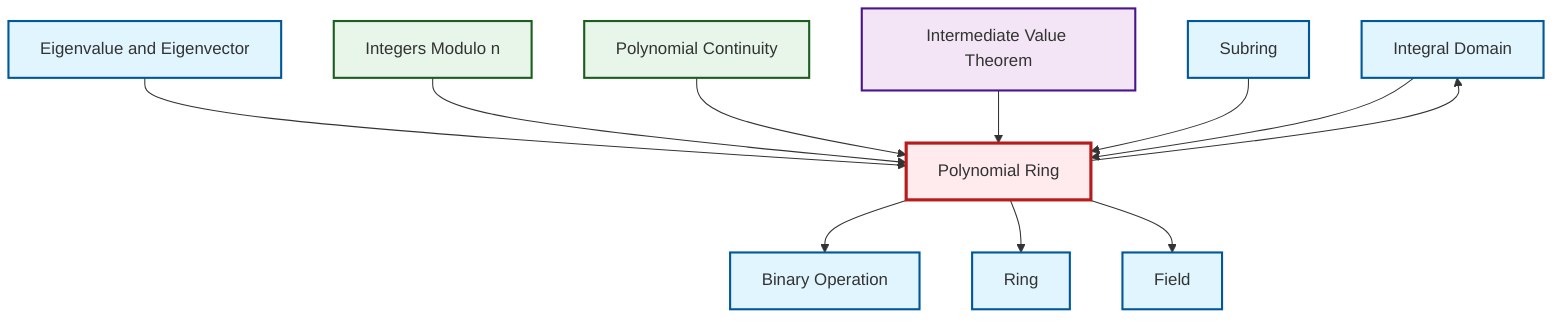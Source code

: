 graph TD
    classDef definition fill:#e1f5fe,stroke:#01579b,stroke-width:2px
    classDef theorem fill:#f3e5f5,stroke:#4a148c,stroke-width:2px
    classDef axiom fill:#fff3e0,stroke:#e65100,stroke-width:2px
    classDef example fill:#e8f5e9,stroke:#1b5e20,stroke-width:2px
    classDef current fill:#ffebee,stroke:#b71c1c,stroke-width:3px
    def-integral-domain["Integral Domain"]:::definition
    thm-intermediate-value["Intermediate Value Theorem"]:::theorem
    def-eigenvalue-eigenvector["Eigenvalue and Eigenvector"]:::definition
    def-polynomial-ring["Polynomial Ring"]:::definition
    def-ring["Ring"]:::definition
    def-subring["Subring"]:::definition
    def-field["Field"]:::definition
    ex-polynomial-continuity["Polynomial Continuity"]:::example
    def-binary-operation["Binary Operation"]:::definition
    ex-quotient-integers-mod-n["Integers Modulo n"]:::example
    def-polynomial-ring --> def-binary-operation
    def-eigenvalue-eigenvector --> def-polynomial-ring
    def-polynomial-ring --> def-ring
    def-polynomial-ring --> def-field
    ex-quotient-integers-mod-n --> def-polynomial-ring
    ex-polynomial-continuity --> def-polynomial-ring
    def-polynomial-ring --> def-integral-domain
    thm-intermediate-value --> def-polynomial-ring
    def-subring --> def-polynomial-ring
    def-integral-domain --> def-polynomial-ring
    class def-polynomial-ring current